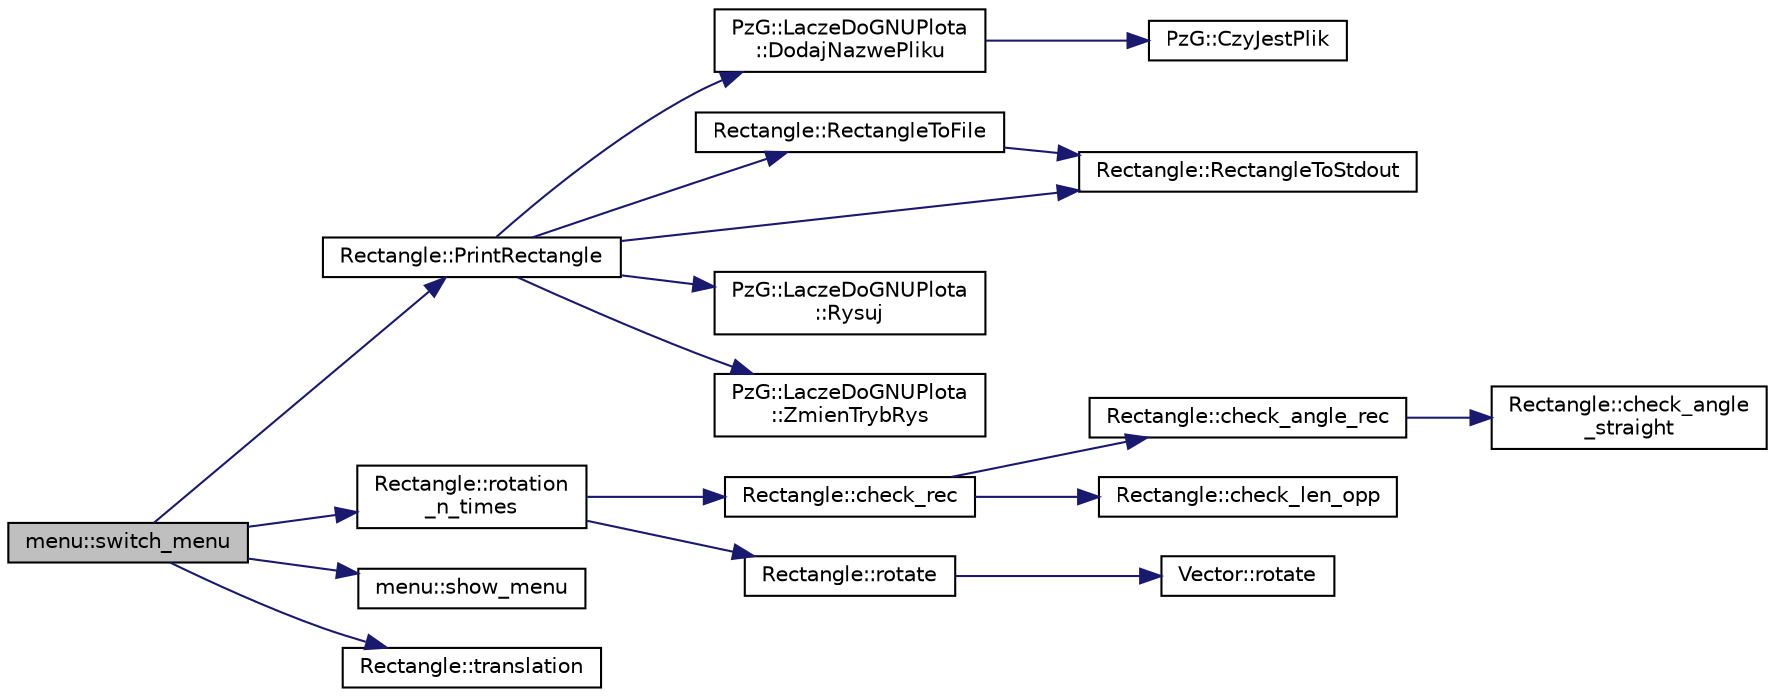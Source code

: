 digraph "menu::switch_menu"
{
 // LATEX_PDF_SIZE
  edge [fontname="Helvetica",fontsize="10",labelfontname="Helvetica",labelfontsize="10"];
  node [fontname="Helvetica",fontsize="10",shape=record];
  rankdir="LR";
  Node1 [label="menu::switch_menu",height=0.2,width=0.4,color="black", fillcolor="grey75", style="filled", fontcolor="black",tooltip=" "];
  Node1 -> Node2 [color="midnightblue",fontsize="10",style="solid",fontname="Helvetica"];
  Node2 [label="Rectangle::PrintRectangle",height=0.2,width=0.4,color="black", fillcolor="white", style="filled",URL="$class_rectangle.html#a2a02c0b4837f74927435af5e8437ce39",tooltip=" "];
  Node2 -> Node3 [color="midnightblue",fontsize="10",style="solid",fontname="Helvetica"];
  Node3 [label="PzG::LaczeDoGNUPlota\l::DodajNazwePliku",height=0.2,width=0.4,color="black", fillcolor="white", style="filled",URL="$class_pz_g_1_1_lacze_do_g_n_u_plota.html#a34bd48f57c0fd69c12bf4127a1cacd8f",tooltip="Dodaje nazwę pliku."];
  Node3 -> Node4 [color="midnightblue",fontsize="10",style="solid",fontname="Helvetica"];
  Node4 [label="PzG::CzyJestPlik",height=0.2,width=0.4,color="black", fillcolor="white", style="filled",URL="$namespace_pz_g.html#ae1ae4d36f66c77879380ba73da8e20e3",tooltip=" "];
  Node2 -> Node5 [color="midnightblue",fontsize="10",style="solid",fontname="Helvetica"];
  Node5 [label="Rectangle::RectangleToFile",height=0.2,width=0.4,color="black", fillcolor="white", style="filled",URL="$class_rectangle.html#ac02fa0faa99350fcc3b185b0b286159b",tooltip=" "];
  Node5 -> Node6 [color="midnightblue",fontsize="10",style="solid",fontname="Helvetica"];
  Node6 [label="Rectangle::RectangleToStdout",height=0.2,width=0.4,color="black", fillcolor="white", style="filled",URL="$class_rectangle.html#aa3aad2ba32b64ea9767ae1f74cb07198",tooltip=" "];
  Node2 -> Node6 [color="midnightblue",fontsize="10",style="solid",fontname="Helvetica"];
  Node2 -> Node7 [color="midnightblue",fontsize="10",style="solid",fontname="Helvetica"];
  Node7 [label="PzG::LaczeDoGNUPlota\l::Rysuj",height=0.2,width=0.4,color="black", fillcolor="white", style="filled",URL="$class_pz_g_1_1_lacze_do_g_n_u_plota.html#a065f5b8402737cc62b0ad4f66d028335",tooltip=" "];
  Node2 -> Node8 [color="midnightblue",fontsize="10",style="solid",fontname="Helvetica"];
  Node8 [label="PzG::LaczeDoGNUPlota\l::ZmienTrybRys",height=0.2,width=0.4,color="black", fillcolor="white", style="filled",URL="$class_pz_g_1_1_lacze_do_g_n_u_plota.html#a10950349b348fd3a3d4143e95337527c",tooltip="Zmienia tryb rysowania."];
  Node1 -> Node9 [color="midnightblue",fontsize="10",style="solid",fontname="Helvetica"];
  Node9 [label="Rectangle::rotation\l_n_times",height=0.2,width=0.4,color="black", fillcolor="white", style="filled",URL="$class_rectangle.html#ae11a8038042bc33f11844df678221160",tooltip=" "];
  Node9 -> Node10 [color="midnightblue",fontsize="10",style="solid",fontname="Helvetica"];
  Node10 [label="Rectangle::check_rec",height=0.2,width=0.4,color="black", fillcolor="white", style="filled",URL="$class_rectangle.html#ae2f12f2dff9325d38414e4cc84be2fb9",tooltip=" "];
  Node10 -> Node11 [color="midnightblue",fontsize="10",style="solid",fontname="Helvetica"];
  Node11 [label="Rectangle::check_angle_rec",height=0.2,width=0.4,color="black", fillcolor="white", style="filled",URL="$class_rectangle.html#a889b30a8bed407b62bfaf71e99316072",tooltip=" "];
  Node11 -> Node12 [color="midnightblue",fontsize="10",style="solid",fontname="Helvetica"];
  Node12 [label="Rectangle::check_angle\l_straight",height=0.2,width=0.4,color="black", fillcolor="white", style="filled",URL="$class_rectangle.html#af460673d51166643cc86948388b3edc3",tooltip=" "];
  Node10 -> Node13 [color="midnightblue",fontsize="10",style="solid",fontname="Helvetica"];
  Node13 [label="Rectangle::check_len_opp",height=0.2,width=0.4,color="black", fillcolor="white", style="filled",URL="$class_rectangle.html#a8cec5b810189f61ab48e800641a591ec",tooltip=" "];
  Node9 -> Node14 [color="midnightblue",fontsize="10",style="solid",fontname="Helvetica"];
  Node14 [label="Rectangle::rotate",height=0.2,width=0.4,color="black", fillcolor="white", style="filled",URL="$class_rectangle.html#a24ab424d5bbe2674aa5b65ada2377879",tooltip=" "];
  Node14 -> Node15 [color="midnightblue",fontsize="10",style="solid",fontname="Helvetica"];
  Node15 [label="Vector::rotate",height=0.2,width=0.4,color="black", fillcolor="white", style="filled",URL="$class_vector.html#a1cb3e8701f02304fc378e5170a3aaf16",tooltip=" "];
  Node1 -> Node16 [color="midnightblue",fontsize="10",style="solid",fontname="Helvetica"];
  Node16 [label="menu::show_menu",height=0.2,width=0.4,color="black", fillcolor="white", style="filled",URL="$classmenu.html#a2713bcedf3354db09b51e4a7ea032679",tooltip=" "];
  Node1 -> Node17 [color="midnightblue",fontsize="10",style="solid",fontname="Helvetica"];
  Node17 [label="Rectangle::translation",height=0.2,width=0.4,color="black", fillcolor="white", style="filled",URL="$class_rectangle.html#ac76a1fed4f9d4cb9f7806e5910cd58f1",tooltip=" "];
}
